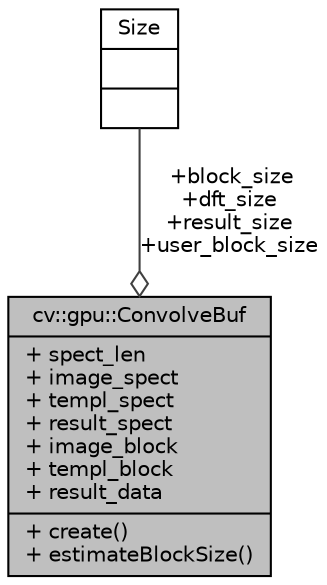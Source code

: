 digraph "cv::gpu::ConvolveBuf"
{
 // LATEX_PDF_SIZE
  edge [fontname="Helvetica",fontsize="10",labelfontname="Helvetica",labelfontsize="10"];
  node [fontname="Helvetica",fontsize="10",shape=record];
  Node1 [label="{cv::gpu::ConvolveBuf\n|+ spect_len\l+ image_spect\l+ templ_spect\l+ result_spect\l+ image_block\l+ templ_block\l+ result_data\l|+ create()\l+ estimateBlockSize()\l}",height=0.2,width=0.4,color="black", fillcolor="grey75", style="filled", fontcolor="black",tooltip=" "];
  Node2 -> Node1 [color="grey25",fontsize="10",style="solid",label=" +block_size\n+dft_size\n+result_size\n+user_block_size" ,arrowhead="odiamond",fontname="Helvetica"];
  Node2 [label="{Size\n||}",height=0.2,width=0.4,color="black", fillcolor="white", style="filled",tooltip=" "];
}
